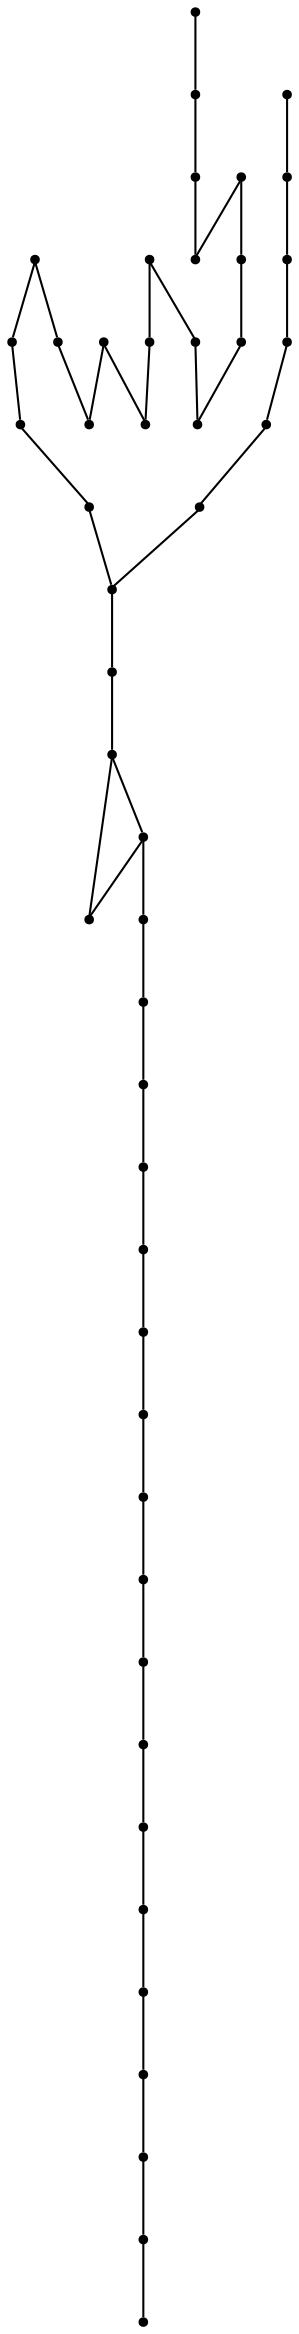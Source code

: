 graph {
  node [shape=point,comment="{\"directed\":false,\"doi\":\"10.1007/3-540-37623-2_2\",\"figure\":\"5 (2)\"}"]

  v0 [pos="1205.178901548452,1105.8611604902499"]
  v1 [pos="1204.2623354741427,1271.3715288374178"]
  v2 [pos="1173.5110509036035,1389.33226797316"]
  v3 [pos="1140.8885472556553,1375.5975776248529"]
  v4 [pos="1110.105152670026,1343.6820401085768"]
  v5 [pos="1079.317561527969,1389.3982622358553"]
  v6 [pos="1046.8878451389392,1372.4294715457513"]
  v7 [pos="1016.1003175810704,1291.6364722781732"]
  v8 [pos="985.3169865796294,1278.3016893598788"]
  v9 [pos="954.5294590217607,1340.5172401004388"]
  v10 [pos="922.0997426327308,1369.1999488406732"]
  v11 [pos="891.3120879064855,1252.8526994917147"]
  v12 [pos="860.5286297366679,1217.706749174332"]
  v13 [pos="828.0990405160146,1254.5311662885897"]
  v14 [pos="797.311512958146,1244.4298479292147"]
  v15 [pos="766.5281183725166,1283.2147651248529"]
  v16 [pos="734.098465567675,1301.7966641320143"]
  v17 [pos="703.3108108414298,1298.5671414269361"]
  v18 [pos="672.5444250261701,1254.5311662885897"]
  v19 [pos="641.770727029256,1226.0499371422682"]
  v20 [pos="609.1357608804017,1202.4151537153475"]
  v21 [pos="610.1611195008882,1139.1888353559725"]
  v22 [pos="610.1611195008882,1105.6590451134596"]
  v23 [pos="610.1611195008882,1171.5105109744622"]
  v24 [pos="610.1611195008882,1236.9578732384596"]
  v25 [pos="610.1611195008882,1270.4879177941236"]
  v26 [pos="610.1611195008882,1302.80514293247"]
  v27 [pos="610.1611195008882,1336.3393836551263"]
  v28 [pos="610.1611195008882,1368.2526323530428"]
  v29 [pos="610.1611195008882,1401.786873075699"]
  v30 [pos="1174.3904202277588,1105.8611604902499"]
  v31 [pos="1141.9638194639556,1105.8611604902499"]
  v32 [pos="1111.1753381432623,1105.8611604902499"]
  v33 [pos="1080.3869204067573,1105.8611604902499"]
  v34 [pos="1047.9603832271425,1105.8611604902499"]
  v35 [pos="1017.1719019064493,1105.8611604902499"]
  v36 [pos="986.3834841699445,1105.8611604902499"]
  v37 [pos="955.5948756808747,1105.8611604902499"]
  v38 [pos="923.168402085448,1105.8611604902499"]
  v39 [pos="892.3797935963782,1105.8611604902499"]
  v40 [pos="861.59150302825,1105.8611604902499"]
  v41 [pos="828.7523680507721,1105.8611604902499"]
  v42 [pos="797.9637595617023,1105.8611604902499"]
  v43 [pos="767.1753418251975,1105.8611604902499"]
  v44 [pos="734.7488682297708,1105.8611604902499"]
  v45 [pos="703.9603869090777,1105.8611604902499"]
  v46 [pos="673.1718420041962,1105.8611604902499"]
  v47 [pos="609.956823503888,1105.8611604902499"]

  v29 -- v28 [id="-3",pos="610.1611195008882,1401.786873075699 610.1611195008882,1368.2526323530428 610.1611195008882,1368.2526323530428 610.1611195008882,1368.2526323530428"]
  v28 -- v27 [id="-4",pos="610.1611195008882,1368.2526323530428 610.1611195008882,1336.3393836551263 610.1611195008882,1336.3393836551263 610.1611195008882,1336.3393836551263"]
  v27 -- v26 [id="-5",pos="610.1611195008882,1336.3393836551263 610.1611195008882,1302.80514293247 610.1611195008882,1302.80514293247 610.1611195008882,1302.80514293247"]
  v26 -- v25 [id="-6",pos="610.1611195008882,1302.80514293247 610.1611195008882,1270.4879177941236 610.1611195008882,1270.4879177941236 610.1611195008882,1270.4879177941236"]
  v25 -- v24 [id="-7",pos="610.1611195008882,1270.4879177941236 610.1611195008882,1236.9578732384596 610.1611195008882,1236.9578732384596 610.1611195008882,1236.9578732384596"]
  v24 -- v20 [id="-8",pos="610.1611195008882,1236.9578732384596 609.1357608804017,1202.4151537153475 609.1357608804017,1202.4151537153475 609.1357608804017,1202.4151537153475"]
  v20 -- v23 [id="-9",pos="609.1357608804017,1202.4151537153475 610.1611195008882,1171.5105109744622 610.1611195008882,1171.5105109744622 610.1611195008882,1171.5105109744622"]
  v23 -- v21 [id="-10",pos="610.1611195008882,1171.5105109744622 610.1611195008882,1139.1888353559725 610.1611195008882,1139.1888353559725 610.1611195008882,1139.1888353559725"]
  v21 -- v47 [id="-11",pos="610.1611195008882,1139.1888353559725 609.956823503888,1105.8611604902499 609.956823503888,1105.8611604902499 609.956823503888,1105.8611604902499"]
  v47 -- v46 [id="-13",pos="609.956823503888,1105.8611604902499 673.1718420041962,1105.8611604902499 673.1718420041962,1105.8611604902499 673.1718420041962,1105.8611604902499"]
  v46 -- v45 [id="-14",pos="673.1718420041962,1105.8611604902499 703.9603869090777,1105.8611604902499 703.9603869090777,1105.8611604902499 703.9603869090777,1105.8611604902499"]
  v45 -- v44 [id="-15",pos="703.9603869090777,1105.8611604902499 734.7488682297708,1105.8611604902499 734.7488682297708,1105.8611604902499 734.7488682297708,1105.8611604902499"]
  v44 -- v43 [id="-16",pos="734.7488682297708,1105.8611604902499 767.1753418251975,1105.8611604902499 767.1753418251975,1105.8611604902499 767.1753418251975,1105.8611604902499"]
  v43 -- v42 [id="-17",pos="767.1753418251975,1105.8611604902499 797.9637595617023,1105.8611604902499 797.9637595617023,1105.8611604902499 797.9637595617023,1105.8611604902499"]
  v42 -- v41 [id="-18",pos="797.9637595617023,1105.8611604902499 828.7523680507721,1105.8611604902499 828.7523680507721,1105.8611604902499 828.7523680507721,1105.8611604902499"]
  v41 -- v40 [id="-19",pos="828.7523680507721,1105.8611604902499 861.59150302825,1105.8611604902499 861.59150302825,1105.8611604902499 861.59150302825,1105.8611604902499"]
  v40 -- v39 [id="-20",pos="861.59150302825,1105.8611604902499 892.3797935963782,1105.8611604902499 892.3797935963782,1105.8611604902499 892.3797935963782,1105.8611604902499"]
  v39 -- v38 [id="-21",pos="892.3797935963782,1105.8611604902499 923.168402085448,1105.8611604902499 923.168402085448,1105.8611604902499 923.168402085448,1105.8611604902499"]
  v38 -- v37 [id="-22",pos="923.168402085448,1105.8611604902499 955.5948756808747,1105.8611604902499 955.5948756808747,1105.8611604902499 955.5948756808747,1105.8611604902499"]
  v37 -- v36 [id="-23",pos="955.5948756808747,1105.8611604902499 986.3834841699445,1105.8611604902499 986.3834841699445,1105.8611604902499 986.3834841699445,1105.8611604902499"]
  v36 -- v35 [id="-24",pos="986.3834841699445,1105.8611604902499 1017.1719019064493,1105.8611604902499 1017.1719019064493,1105.8611604902499 1017.1719019064493,1105.8611604902499"]
  v35 -- v34 [id="-25",pos="1017.1719019064493,1105.8611604902499 1047.9603832271425,1105.8611604902499 1047.9603832271425,1105.8611604902499 1047.9603832271425,1105.8611604902499"]
  v34 -- v33 [id="-26",pos="1047.9603832271425,1105.8611604902499 1080.3869204067573,1105.8611604902499 1080.3869204067573,1105.8611604902499 1080.3869204067573,1105.8611604902499"]
  v33 -- v32 [id="-27",pos="1080.3869204067573,1105.8611604902499 1111.1753381432623,1105.8611604902499 1111.1753381432623,1105.8611604902499 1111.1753381432623,1105.8611604902499"]
  v32 -- v31 [id="-28",pos="1111.1753381432623,1105.8611604902499 1141.9638194639556,1105.8611604902499 1141.9638194639556,1105.8611604902499 1141.9638194639556,1105.8611604902499"]
  v31 -- v30 [id="-29",pos="1141.9638194639556,1105.8611604902499 1174.3904202277588,1105.8611604902499 1174.3904202277588,1105.8611604902499 1174.3904202277588,1105.8611604902499"]
  v30 -- v0 [id="-30",pos="1174.3904202277588,1105.8611604902499 1205.178901548452,1105.8611604902499 1205.178901548452,1105.8611604902499 1205.178901548452,1105.8611604902499"]
  v47 -- v22 [id="-32",pos="609.956823503888,1105.8611604902499 610.1611195008882,1105.6590451134596 610.1611195008882,1105.6590451134596 610.1611195008882,1105.6590451134596"]
  v21 -- v22 [id="-59",pos="610.1611195008882,1139.1888353559725 610.1611195008882,1105.6590451134596 610.1611195008882,1105.6590451134596 610.1611195008882,1105.6590451134596"]
  v19 -- v20 [id="-67",pos="641.770727029256,1226.0499371422682 609.1357608804017,1202.4151537153475 609.1357608804017,1202.4151537153475 609.1357608804017,1202.4151537153475"]
  v1 -- v2 [id="-68",pos="1204.2623354741427,1271.3715288374178 1173.5110509036035,1389.33226797316 1173.5110509036035,1389.33226797316 1173.5110509036035,1389.33226797316"]
  v2 -- v3 [id="-69",pos="1173.5110509036035,1389.33226797316 1140.8885472556553,1375.5975776248529 1140.8885472556553,1375.5975776248529 1140.8885472556553,1375.5975776248529"]
  v18 -- v19 [id="-73",pos="672.5444250261701,1254.5311662885897 641.770727029256,1226.0499371422682 641.770727029256,1226.0499371422682 641.770727029256,1226.0499371422682"]
  v17 -- v18 [id="-78",pos="703.3108108414298,1298.5671414269361 672.5444250261701,1254.5311662885897 672.5444250261701,1254.5311662885897 672.5444250261701,1254.5311662885897"]
  v16 -- v15 [id="-82",pos="734.098465567675,1301.7966641320143 766.5281183725166,1283.2147651248529 766.5281183725166,1283.2147651248529 766.5281183725166,1283.2147651248529"]
  v16 -- v17 [id="-84",pos="734.098465567675,1301.7966641320143 703.3108108414298,1298.5671414269361 703.3108108414298,1298.5671414269361 703.3108108414298,1298.5671414269361"]
  v15 -- v14 [id="-87",pos="766.5281183725166,1283.2147651248529 797.311512958146,1244.4298479292147 797.311512958146,1244.4298479292147 797.311512958146,1244.4298479292147"]
  v13 -- v12 [id="-98",pos="828.0990405160146,1254.5311662885897 860.5286297366679,1217.706749174332 860.5286297366679,1217.706749174332 860.5286297366679,1217.706749174332"]
  v13 -- v14 [id="-99",pos="828.0990405160146,1254.5311662885897 797.311512958146,1244.4298479292147 797.311512958146,1244.4298479292147 797.311512958146,1244.4298479292147"]
  v11 -- v12 [id="-109",pos="891.3120879064855,1252.8526994917147 860.5286297366679,1217.706749174332 860.5286297366679,1217.706749174332 860.5286297366679,1217.706749174332"]
  v10 -- v9 [id="-112",pos="922.0997426327308,1369.1999488406732 954.5294590217607,1340.5172401004388 954.5294590217607,1340.5172401004388 954.5294590217607,1340.5172401004388"]
  v10 -- v11 [id="-114",pos="922.0997426327308,1369.1999488406732 891.3120879064855,1252.8526994917147 891.3120879064855,1252.8526994917147 891.3120879064855,1252.8526994917147"]
  v9 -- v8 [id="-117",pos="954.5294590217607,1340.5172401004388 985.3169865796294,1278.3016893598788 985.3169865796294,1278.3016893598788 985.3169865796294,1278.3016893598788"]
  v7 -- v8 [id="-129",pos="1016.1003175810704,1291.6364722781732 985.3169865796294,1278.3016893598788 985.3169865796294,1278.3016893598788 985.3169865796294,1278.3016893598788"]
  v6 -- v7 [id="-133",pos="1046.8878451389392,1372.4294715457513 1016.1003175810704,1291.6364722781732 1016.1003175810704,1291.6364722781732 1016.1003175810704,1291.6364722781732"]
  v5 -- v4 [id="-138",pos="1079.317561527969,1389.3982622358553 1110.105152670026,1343.6820401085768 1110.105152670026,1343.6820401085768 1110.105152670026,1343.6820401085768"]
  v5 -- v6 [id="-139",pos="1079.317561527969,1389.3982622358553 1046.8878451389392,1372.4294715457513 1046.8878451389392,1372.4294715457513 1046.8878451389392,1372.4294715457513"]
  v3 -- v4 [id="-149",pos="1140.8885472556553,1375.5975776248529 1110.105152670026,1343.6820401085768 1110.105152670026,1343.6820401085768 1110.105152670026,1343.6820401085768"]
}